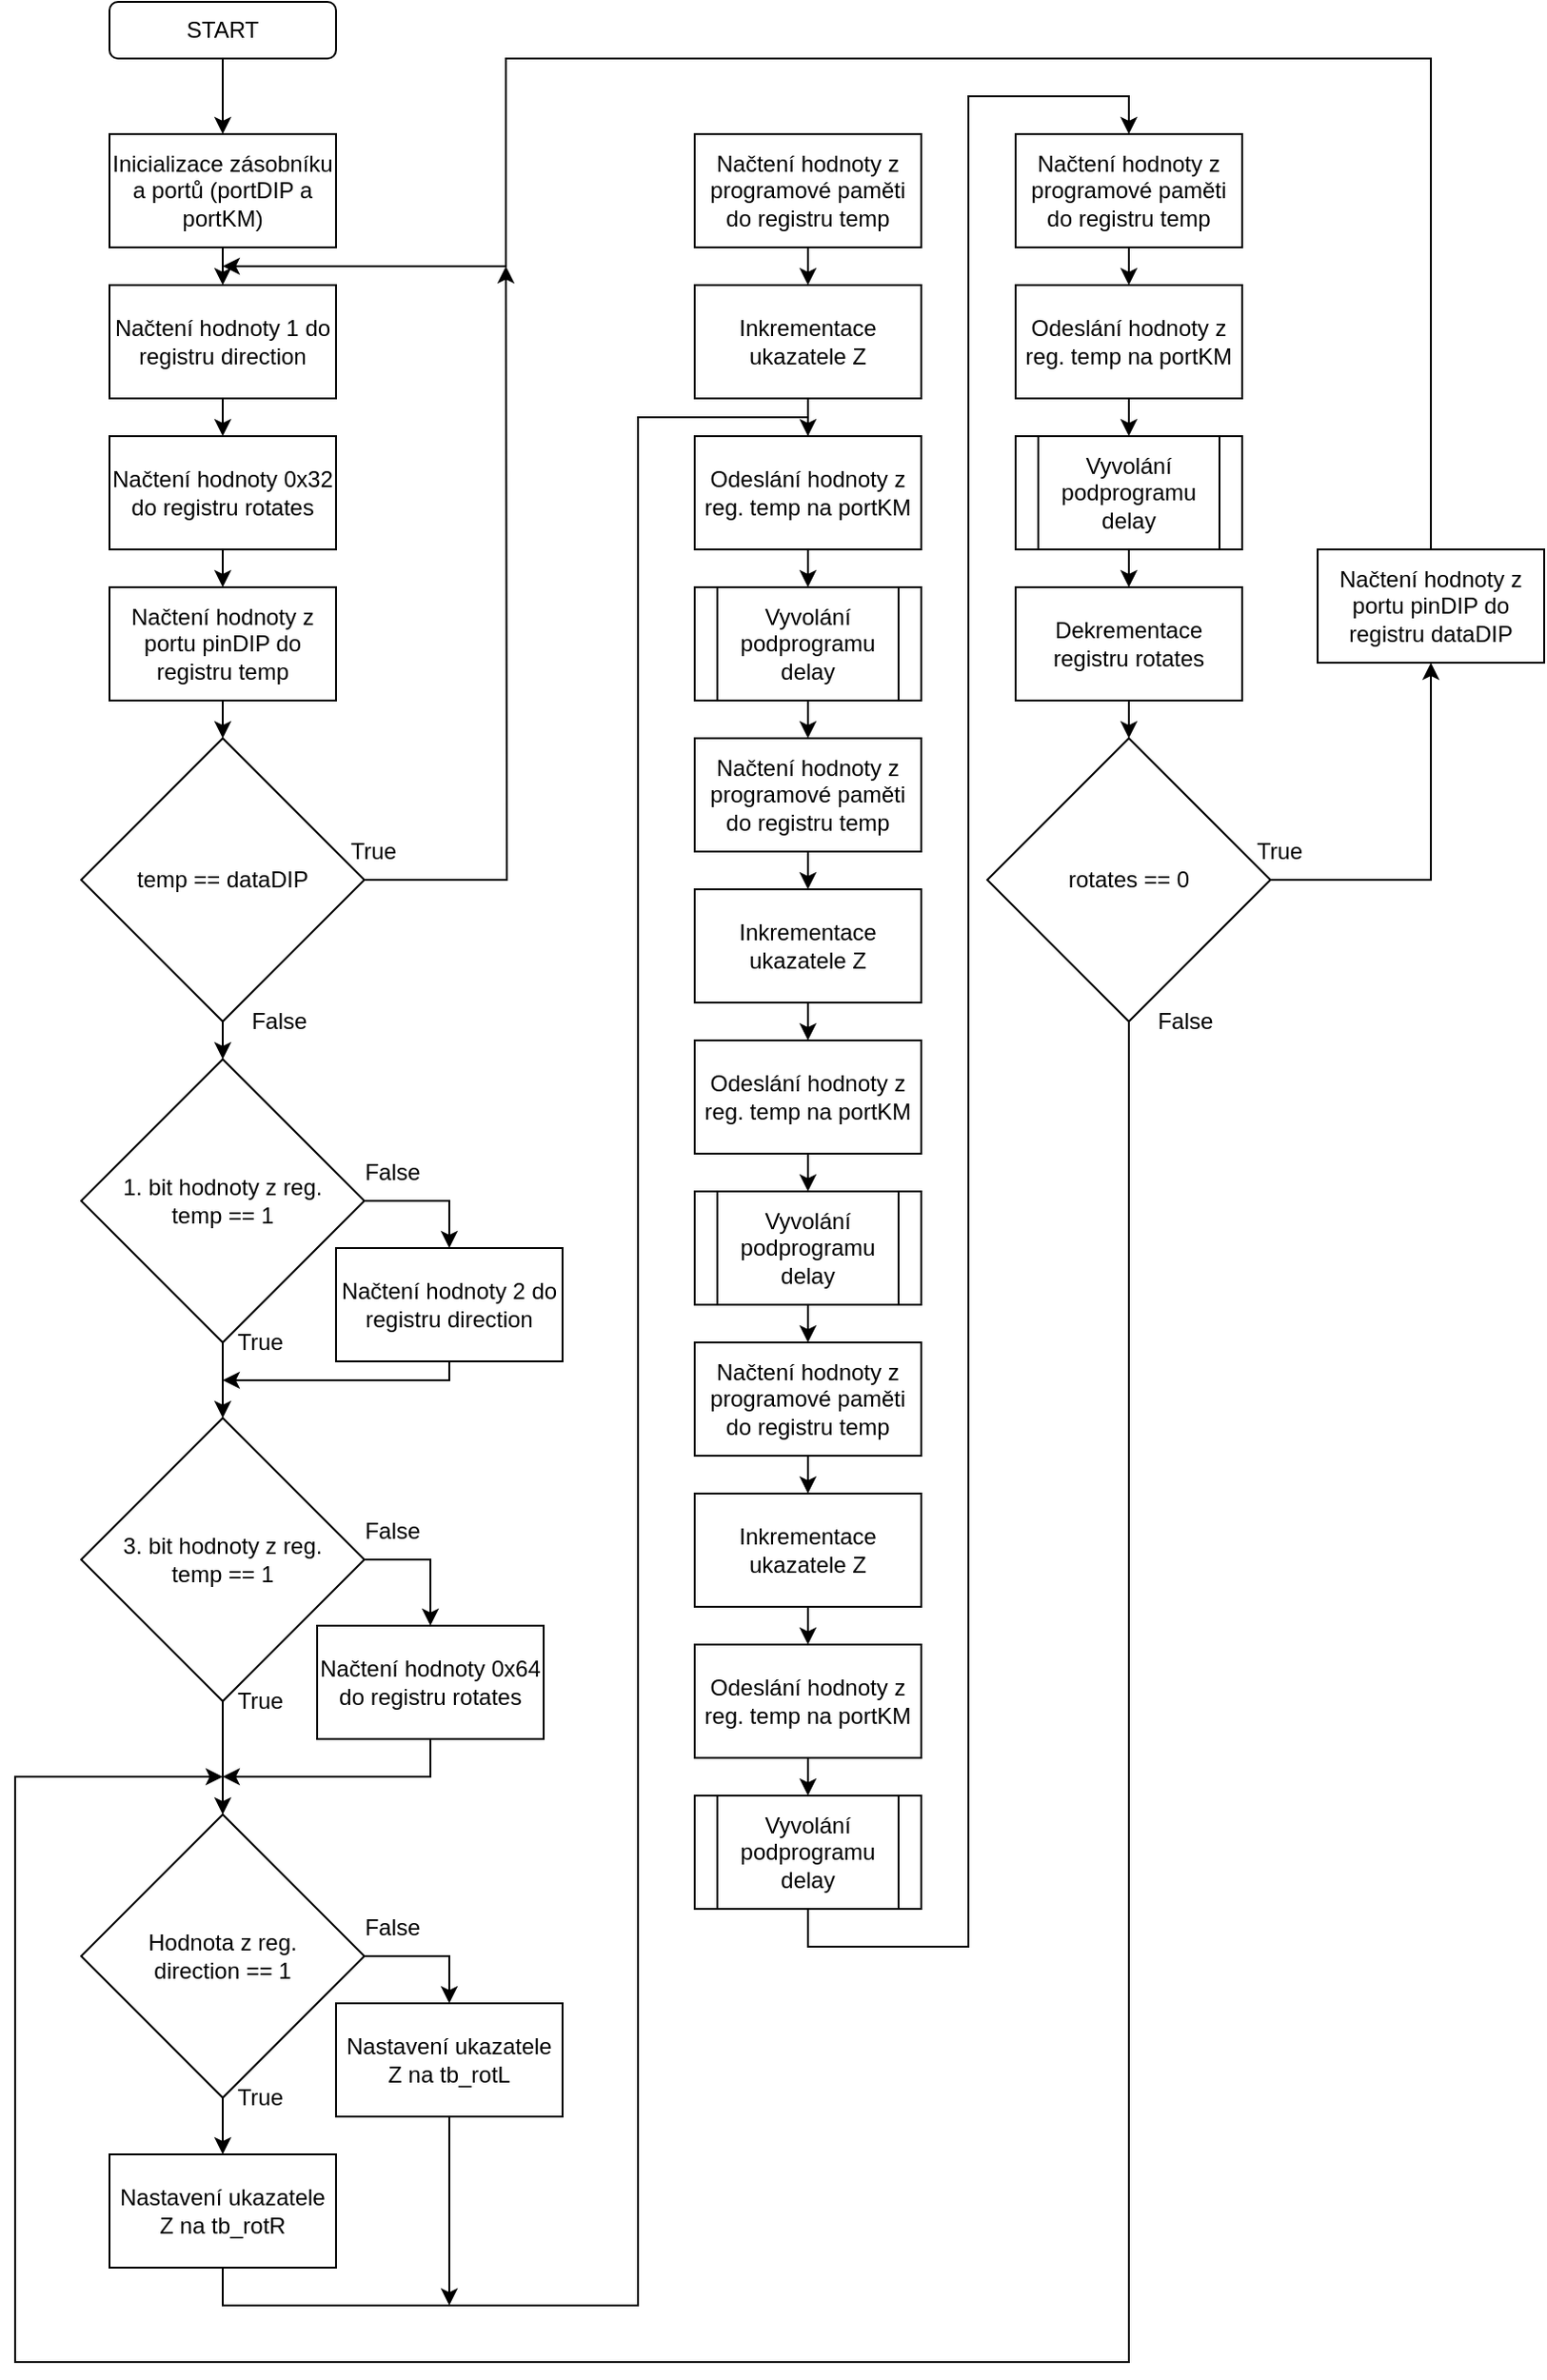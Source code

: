 <mxfile version="14.0.0" type="device"><diagram id="C5RBs43oDa-KdzZeNtuy" name="Page-1"><mxGraphModel dx="942" dy="614" grid="1" gridSize="10" guides="1" tooltips="1" connect="1" arrows="1" fold="1" page="1" pageScale="1" pageWidth="827" pageHeight="1169" math="0" shadow="0"><root><mxCell id="WIyWlLk6GJQsqaUBKTNV-0"/><mxCell id="WIyWlLk6GJQsqaUBKTNV-1" parent="WIyWlLk6GJQsqaUBKTNV-0"/><mxCell id="yIONJwBpqKB-5pfnVTeA-2" style="edgeStyle=orthogonalEdgeStyle;rounded=0;orthogonalLoop=1;jettySize=auto;html=1;exitX=0.5;exitY=1;exitDx=0;exitDy=0;" parent="WIyWlLk6GJQsqaUBKTNV-1" source="yIONJwBpqKB-5pfnVTeA-0" target="yIONJwBpqKB-5pfnVTeA-1" edge="1"><mxGeometry relative="1" as="geometry"/></mxCell><mxCell id="yIONJwBpqKB-5pfnVTeA-0" value="START" style="rounded=1;whiteSpace=wrap;html=1;" parent="WIyWlLk6GJQsqaUBKTNV-1" vertex="1"><mxGeometry x="80" y="90" width="120" height="30" as="geometry"/></mxCell><mxCell id="yIONJwBpqKB-5pfnVTeA-5" style="edgeStyle=orthogonalEdgeStyle;rounded=0;orthogonalLoop=1;jettySize=auto;html=1;exitX=0.5;exitY=1;exitDx=0;exitDy=0;entryX=0.5;entryY=0;entryDx=0;entryDy=0;" parent="WIyWlLk6GJQsqaUBKTNV-1" source="yIONJwBpqKB-5pfnVTeA-1" target="yIONJwBpqKB-5pfnVTeA-3" edge="1"><mxGeometry relative="1" as="geometry"/></mxCell><mxCell id="yIONJwBpqKB-5pfnVTeA-1" value="Inicializace zásobníku a portů (portDIP a portKM)" style="rounded=0;whiteSpace=wrap;html=1;" parent="WIyWlLk6GJQsqaUBKTNV-1" vertex="1"><mxGeometry x="80" y="160" width="120" height="60" as="geometry"/></mxCell><mxCell id="yIONJwBpqKB-5pfnVTeA-6" style="edgeStyle=orthogonalEdgeStyle;rounded=0;orthogonalLoop=1;jettySize=auto;html=1;exitX=0.5;exitY=1;exitDx=0;exitDy=0;entryX=0.5;entryY=0;entryDx=0;entryDy=0;" parent="WIyWlLk6GJQsqaUBKTNV-1" source="yIONJwBpqKB-5pfnVTeA-3" target="yIONJwBpqKB-5pfnVTeA-4" edge="1"><mxGeometry relative="1" as="geometry"/></mxCell><mxCell id="yIONJwBpqKB-5pfnVTeA-3" value="Načtení hodnoty 1 do registru direction" style="rounded=0;whiteSpace=wrap;html=1;" parent="WIyWlLk6GJQsqaUBKTNV-1" vertex="1"><mxGeometry x="80" y="240" width="120" height="60" as="geometry"/></mxCell><mxCell id="yIONJwBpqKB-5pfnVTeA-8" style="edgeStyle=orthogonalEdgeStyle;rounded=0;orthogonalLoop=1;jettySize=auto;html=1;exitX=0.5;exitY=1;exitDx=0;exitDy=0;entryX=0.5;entryY=0;entryDx=0;entryDy=0;" parent="WIyWlLk6GJQsqaUBKTNV-1" source="yIONJwBpqKB-5pfnVTeA-4" target="yIONJwBpqKB-5pfnVTeA-7" edge="1"><mxGeometry relative="1" as="geometry"/></mxCell><mxCell id="yIONJwBpqKB-5pfnVTeA-4" value="Načtení hodnoty 0x32 do registru rotates" style="rounded=0;whiteSpace=wrap;html=1;" parent="WIyWlLk6GJQsqaUBKTNV-1" vertex="1"><mxGeometry x="80" y="320" width="120" height="60" as="geometry"/></mxCell><mxCell id="JN8oQQiyEmT7iWMBsPDv-4" style="edgeStyle=orthogonalEdgeStyle;rounded=0;orthogonalLoop=1;jettySize=auto;html=1;exitX=0.5;exitY=1;exitDx=0;exitDy=0;entryX=0.5;entryY=0;entryDx=0;entryDy=0;" edge="1" parent="WIyWlLk6GJQsqaUBKTNV-1" source="yIONJwBpqKB-5pfnVTeA-7" target="JN8oQQiyEmT7iWMBsPDv-3"><mxGeometry relative="1" as="geometry"/></mxCell><mxCell id="yIONJwBpqKB-5pfnVTeA-7" value="Načtení hodnoty z portu pinDIP do registru temp" style="rounded=0;whiteSpace=wrap;html=1;" parent="WIyWlLk6GJQsqaUBKTNV-1" vertex="1"><mxGeometry x="80" y="400" width="120" height="60" as="geometry"/></mxCell><mxCell id="yIONJwBpqKB-5pfnVTeA-15" style="edgeStyle=orthogonalEdgeStyle;rounded=0;orthogonalLoop=1;jettySize=auto;html=1;exitX=0.5;exitY=1;exitDx=0;exitDy=0;" parent="WIyWlLk6GJQsqaUBKTNV-1" source="yIONJwBpqKB-5pfnVTeA-10" target="yIONJwBpqKB-5pfnVTeA-11" edge="1"><mxGeometry relative="1" as="geometry"/></mxCell><mxCell id="yIONJwBpqKB-5pfnVTeA-19" style="edgeStyle=orthogonalEdgeStyle;rounded=0;orthogonalLoop=1;jettySize=auto;html=1;exitX=1;exitY=0.5;exitDx=0;exitDy=0;entryX=0.5;entryY=0;entryDx=0;entryDy=0;" parent="WIyWlLk6GJQsqaUBKTNV-1" source="yIONJwBpqKB-5pfnVTeA-10" target="yIONJwBpqKB-5pfnVTeA-17" edge="1"><mxGeometry relative="1" as="geometry"/></mxCell><mxCell id="yIONJwBpqKB-5pfnVTeA-10" value="1. bit hodnoty z reg.&lt;br&gt;temp == 1" style="rhombus;whiteSpace=wrap;html=1;" parent="WIyWlLk6GJQsqaUBKTNV-1" vertex="1"><mxGeometry x="65" y="650" width="150" height="150" as="geometry"/></mxCell><mxCell id="yIONJwBpqKB-5pfnVTeA-18" style="edgeStyle=orthogonalEdgeStyle;rounded=0;orthogonalLoop=1;jettySize=auto;html=1;exitX=1;exitY=0.5;exitDx=0;exitDy=0;entryX=0.5;entryY=0;entryDx=0;entryDy=0;" parent="WIyWlLk6GJQsqaUBKTNV-1" source="yIONJwBpqKB-5pfnVTeA-11" target="yIONJwBpqKB-5pfnVTeA-16" edge="1"><mxGeometry relative="1" as="geometry"/></mxCell><mxCell id="yIONJwBpqKB-5pfnVTeA-24" style="edgeStyle=orthogonalEdgeStyle;rounded=0;orthogonalLoop=1;jettySize=auto;html=1;exitX=0.5;exitY=1;exitDx=0;exitDy=0;" parent="WIyWlLk6GJQsqaUBKTNV-1" source="yIONJwBpqKB-5pfnVTeA-11" target="yIONJwBpqKB-5pfnVTeA-23" edge="1"><mxGeometry relative="1" as="geometry"/></mxCell><mxCell id="yIONJwBpqKB-5pfnVTeA-11" value="3. bit hodnoty z reg.&lt;br&gt;temp == 1" style="rhombus;whiteSpace=wrap;html=1;" parent="WIyWlLk6GJQsqaUBKTNV-1" vertex="1"><mxGeometry x="65" y="840" width="150" height="150" as="geometry"/></mxCell><mxCell id="yIONJwBpqKB-5pfnVTeA-13" value="False" style="text;html=1;strokeColor=none;fillColor=none;align=center;verticalAlign=middle;whiteSpace=wrap;rounded=0;" parent="WIyWlLk6GJQsqaUBKTNV-1" vertex="1"><mxGeometry x="210" y="700" width="40" height="20" as="geometry"/></mxCell><mxCell id="yIONJwBpqKB-5pfnVTeA-14" value="True" style="text;html=1;strokeColor=none;fillColor=none;align=center;verticalAlign=middle;whiteSpace=wrap;rounded=0;" parent="WIyWlLk6GJQsqaUBKTNV-1" vertex="1"><mxGeometry x="140" y="790" width="40" height="20" as="geometry"/></mxCell><mxCell id="yIONJwBpqKB-5pfnVTeA-25" style="edgeStyle=orthogonalEdgeStyle;rounded=0;orthogonalLoop=1;jettySize=auto;html=1;exitX=0.5;exitY=1;exitDx=0;exitDy=0;" parent="WIyWlLk6GJQsqaUBKTNV-1" source="yIONJwBpqKB-5pfnVTeA-16" edge="1"><mxGeometry relative="1" as="geometry"><mxPoint x="140" y="1030" as="targetPoint"/><Array as="points"><mxPoint x="250" y="1030"/></Array></mxGeometry></mxCell><mxCell id="yIONJwBpqKB-5pfnVTeA-16" value="Načtení hodnoty 0x64 do registru rotates" style="rounded=0;whiteSpace=wrap;html=1;" parent="WIyWlLk6GJQsqaUBKTNV-1" vertex="1"><mxGeometry x="190" y="950" width="120" height="60" as="geometry"/></mxCell><mxCell id="yIONJwBpqKB-5pfnVTeA-20" style="edgeStyle=orthogonalEdgeStyle;rounded=0;orthogonalLoop=1;jettySize=auto;html=1;exitX=0.5;exitY=1;exitDx=0;exitDy=0;" parent="WIyWlLk6GJQsqaUBKTNV-1" source="yIONJwBpqKB-5pfnVTeA-17" edge="1"><mxGeometry relative="1" as="geometry"><mxPoint x="140" y="820" as="targetPoint"/><Array as="points"><mxPoint x="260" y="820"/></Array></mxGeometry></mxCell><mxCell id="yIONJwBpqKB-5pfnVTeA-17" value="Načtení hodnoty 2 do registru direction" style="rounded=0;whiteSpace=wrap;html=1;" parent="WIyWlLk6GJQsqaUBKTNV-1" vertex="1"><mxGeometry x="200" y="750" width="120" height="60" as="geometry"/></mxCell><mxCell id="yIONJwBpqKB-5pfnVTeA-21" value="False" style="text;html=1;strokeColor=none;fillColor=none;align=center;verticalAlign=middle;whiteSpace=wrap;rounded=0;" parent="WIyWlLk6GJQsqaUBKTNV-1" vertex="1"><mxGeometry x="210" y="890" width="40" height="20" as="geometry"/></mxCell><mxCell id="yIONJwBpqKB-5pfnVTeA-22" value="True" style="text;html=1;strokeColor=none;fillColor=none;align=center;verticalAlign=middle;whiteSpace=wrap;rounded=0;" parent="WIyWlLk6GJQsqaUBKTNV-1" vertex="1"><mxGeometry x="140" y="980" width="40" height="20" as="geometry"/></mxCell><mxCell id="yIONJwBpqKB-5pfnVTeA-30" style="edgeStyle=orthogonalEdgeStyle;rounded=0;orthogonalLoop=1;jettySize=auto;html=1;exitX=1;exitY=0.5;exitDx=0;exitDy=0;entryX=0.5;entryY=0;entryDx=0;entryDy=0;" parent="WIyWlLk6GJQsqaUBKTNV-1" source="yIONJwBpqKB-5pfnVTeA-23" target="yIONJwBpqKB-5pfnVTeA-27" edge="1"><mxGeometry relative="1" as="geometry"/></mxCell><mxCell id="yIONJwBpqKB-5pfnVTeA-23" value="Hodnota z reg.&lt;br&gt;direction == 1" style="rhombus;whiteSpace=wrap;html=1;" parent="WIyWlLk6GJQsqaUBKTNV-1" vertex="1"><mxGeometry x="65" y="1050" width="150" height="150" as="geometry"/></mxCell><mxCell id="yIONJwBpqKB-5pfnVTeA-29" style="edgeStyle=orthogonalEdgeStyle;rounded=0;orthogonalLoop=1;jettySize=auto;html=1;exitX=0;exitY=0.5;exitDx=0;exitDy=0;entryX=0.5;entryY=0;entryDx=0;entryDy=0;" parent="WIyWlLk6GJQsqaUBKTNV-1" source="yIONJwBpqKB-5pfnVTeA-26" target="yIONJwBpqKB-5pfnVTeA-28" edge="1"><mxGeometry relative="1" as="geometry"/></mxCell><mxCell id="yIONJwBpqKB-5pfnVTeA-26" value="True" style="text;html=1;strokeColor=none;fillColor=none;align=center;verticalAlign=middle;whiteSpace=wrap;rounded=0;" parent="WIyWlLk6GJQsqaUBKTNV-1" vertex="1"><mxGeometry x="140" y="1190" width="40" height="20" as="geometry"/></mxCell><mxCell id="yIONJwBpqKB-5pfnVTeA-40" style="edgeStyle=orthogonalEdgeStyle;rounded=0;orthogonalLoop=1;jettySize=auto;html=1;exitX=0.5;exitY=1;exitDx=0;exitDy=0;" parent="WIyWlLk6GJQsqaUBKTNV-1" source="yIONJwBpqKB-5pfnVTeA-27" edge="1"><mxGeometry relative="1" as="geometry"><mxPoint x="260" y="1310" as="targetPoint"/></mxGeometry></mxCell><mxCell id="yIONJwBpqKB-5pfnVTeA-27" value="Nastavení ukazatele Z na tb_rotL" style="rounded=0;whiteSpace=wrap;html=1;" parent="WIyWlLk6GJQsqaUBKTNV-1" vertex="1"><mxGeometry x="200" y="1150" width="120" height="60" as="geometry"/></mxCell><mxCell id="yIONJwBpqKB-5pfnVTeA-39" style="edgeStyle=orthogonalEdgeStyle;rounded=0;orthogonalLoop=1;jettySize=auto;html=1;exitX=0.5;exitY=1;exitDx=0;exitDy=0;entryX=0.5;entryY=0;entryDx=0;entryDy=0;" parent="WIyWlLk6GJQsqaUBKTNV-1" source="yIONJwBpqKB-5pfnVTeA-28" edge="1"><mxGeometry relative="1" as="geometry"><Array as="points"><mxPoint x="140" y="1310"/><mxPoint x="360" y="1310"/><mxPoint x="360" y="310"/><mxPoint x="450" y="310"/></Array><mxPoint x="450" y="330" as="targetPoint"/></mxGeometry></mxCell><mxCell id="yIONJwBpqKB-5pfnVTeA-28" value="Nastavení ukazatele Z na tb_rotR" style="rounded=0;whiteSpace=wrap;html=1;" parent="WIyWlLk6GJQsqaUBKTNV-1" vertex="1"><mxGeometry x="80" y="1230" width="120" height="60" as="geometry"/></mxCell><mxCell id="yIONJwBpqKB-5pfnVTeA-31" value="False" style="text;html=1;strokeColor=none;fillColor=none;align=center;verticalAlign=middle;whiteSpace=wrap;rounded=0;" parent="WIyWlLk6GJQsqaUBKTNV-1" vertex="1"><mxGeometry x="210" y="1100" width="40" height="20" as="geometry"/></mxCell><mxCell id="yIONJwBpqKB-5pfnVTeA-34" style="edgeStyle=orthogonalEdgeStyle;rounded=0;orthogonalLoop=1;jettySize=auto;html=1;exitX=0.5;exitY=1;exitDx=0;exitDy=0;entryX=0.5;entryY=0;entryDx=0;entryDy=0;" parent="WIyWlLk6GJQsqaUBKTNV-1" source="yIONJwBpqKB-5pfnVTeA-32" target="yIONJwBpqKB-5pfnVTeA-33" edge="1"><mxGeometry relative="1" as="geometry"/></mxCell><mxCell id="yIONJwBpqKB-5pfnVTeA-32" value="Načtení hodnoty z programové paměti do registru temp" style="rounded=0;whiteSpace=wrap;html=1;" parent="WIyWlLk6GJQsqaUBKTNV-1" vertex="1"><mxGeometry x="390" y="160" width="120" height="60" as="geometry"/></mxCell><mxCell id="yIONJwBpqKB-5pfnVTeA-37" style="edgeStyle=orthogonalEdgeStyle;rounded=0;orthogonalLoop=1;jettySize=auto;html=1;exitX=0.5;exitY=1;exitDx=0;exitDy=0;" parent="WIyWlLk6GJQsqaUBKTNV-1" source="yIONJwBpqKB-5pfnVTeA-33" target="yIONJwBpqKB-5pfnVTeA-35" edge="1"><mxGeometry relative="1" as="geometry"/></mxCell><mxCell id="yIONJwBpqKB-5pfnVTeA-33" value="Inkrementace ukazatele Z" style="rounded=0;whiteSpace=wrap;html=1;" parent="WIyWlLk6GJQsqaUBKTNV-1" vertex="1"><mxGeometry x="390" y="240" width="120" height="60" as="geometry"/></mxCell><mxCell id="yIONJwBpqKB-5pfnVTeA-38" style="edgeStyle=orthogonalEdgeStyle;rounded=0;orthogonalLoop=1;jettySize=auto;html=1;exitX=0.5;exitY=1;exitDx=0;exitDy=0;entryX=0.5;entryY=0;entryDx=0;entryDy=0;" parent="WIyWlLk6GJQsqaUBKTNV-1" source="yIONJwBpqKB-5pfnVTeA-35" target="yIONJwBpqKB-5pfnVTeA-36" edge="1"><mxGeometry relative="1" as="geometry"/></mxCell><mxCell id="yIONJwBpqKB-5pfnVTeA-35" value="Odeslání hodnoty z reg. temp na portKM" style="rounded=0;whiteSpace=wrap;html=1;" parent="WIyWlLk6GJQsqaUBKTNV-1" vertex="1"><mxGeometry x="390" y="320" width="120" height="60" as="geometry"/></mxCell><mxCell id="yIONJwBpqKB-5pfnVTeA-45" style="edgeStyle=orthogonalEdgeStyle;rounded=0;orthogonalLoop=1;jettySize=auto;html=1;exitX=0.5;exitY=1;exitDx=0;exitDy=0;entryX=0.5;entryY=0;entryDx=0;entryDy=0;" parent="WIyWlLk6GJQsqaUBKTNV-1" source="yIONJwBpqKB-5pfnVTeA-36" target="yIONJwBpqKB-5pfnVTeA-41" edge="1"><mxGeometry relative="1" as="geometry"/></mxCell><mxCell id="yIONJwBpqKB-5pfnVTeA-36" value="Vyvolání podprogramu delay" style="shape=process;whiteSpace=wrap;html=1;backgroundOutline=1;" parent="WIyWlLk6GJQsqaUBKTNV-1" vertex="1"><mxGeometry x="390" y="400" width="120" height="60" as="geometry"/></mxCell><mxCell id="yIONJwBpqKB-5pfnVTeA-46" style="edgeStyle=orthogonalEdgeStyle;rounded=0;orthogonalLoop=1;jettySize=auto;html=1;exitX=0.5;exitY=1;exitDx=0;exitDy=0;entryX=0.5;entryY=0;entryDx=0;entryDy=0;" parent="WIyWlLk6GJQsqaUBKTNV-1" source="yIONJwBpqKB-5pfnVTeA-41" target="yIONJwBpqKB-5pfnVTeA-42" edge="1"><mxGeometry relative="1" as="geometry"/></mxCell><mxCell id="yIONJwBpqKB-5pfnVTeA-41" value="Načtení hodnoty z programové paměti do registru temp" style="rounded=0;whiteSpace=wrap;html=1;" parent="WIyWlLk6GJQsqaUBKTNV-1" vertex="1"><mxGeometry x="390" y="480" width="120" height="60" as="geometry"/></mxCell><mxCell id="yIONJwBpqKB-5pfnVTeA-47" style="edgeStyle=orthogonalEdgeStyle;rounded=0;orthogonalLoop=1;jettySize=auto;html=1;exitX=0.5;exitY=1;exitDx=0;exitDy=0;entryX=0.5;entryY=0;entryDx=0;entryDy=0;" parent="WIyWlLk6GJQsqaUBKTNV-1" source="yIONJwBpqKB-5pfnVTeA-42" target="yIONJwBpqKB-5pfnVTeA-43" edge="1"><mxGeometry relative="1" as="geometry"/></mxCell><mxCell id="yIONJwBpqKB-5pfnVTeA-42" value="Inkrementace ukazatele Z" style="rounded=0;whiteSpace=wrap;html=1;" parent="WIyWlLk6GJQsqaUBKTNV-1" vertex="1"><mxGeometry x="390" y="560" width="120" height="60" as="geometry"/></mxCell><mxCell id="yIONJwBpqKB-5pfnVTeA-48" style="edgeStyle=orthogonalEdgeStyle;rounded=0;orthogonalLoop=1;jettySize=auto;html=1;exitX=0.5;exitY=1;exitDx=0;exitDy=0;entryX=0.5;entryY=0;entryDx=0;entryDy=0;" parent="WIyWlLk6GJQsqaUBKTNV-1" source="yIONJwBpqKB-5pfnVTeA-43" target="yIONJwBpqKB-5pfnVTeA-44" edge="1"><mxGeometry relative="1" as="geometry"/></mxCell><mxCell id="yIONJwBpqKB-5pfnVTeA-43" value="Odeslání hodnoty z reg. temp na portKM" style="rounded=0;whiteSpace=wrap;html=1;" parent="WIyWlLk6GJQsqaUBKTNV-1" vertex="1"><mxGeometry x="390" y="640" width="120" height="60" as="geometry"/></mxCell><mxCell id="yIONJwBpqKB-5pfnVTeA-53" style="edgeStyle=orthogonalEdgeStyle;rounded=0;orthogonalLoop=1;jettySize=auto;html=1;exitX=0.5;exitY=1;exitDx=0;exitDy=0;entryX=0.5;entryY=0;entryDx=0;entryDy=0;" parent="WIyWlLk6GJQsqaUBKTNV-1" source="yIONJwBpqKB-5pfnVTeA-44" target="yIONJwBpqKB-5pfnVTeA-49" edge="1"><mxGeometry relative="1" as="geometry"/></mxCell><mxCell id="yIONJwBpqKB-5pfnVTeA-44" value="Vyvolání podprogramu delay" style="shape=process;whiteSpace=wrap;html=1;backgroundOutline=1;" parent="WIyWlLk6GJQsqaUBKTNV-1" vertex="1"><mxGeometry x="390" y="720" width="120" height="60" as="geometry"/></mxCell><mxCell id="yIONJwBpqKB-5pfnVTeA-54" style="edgeStyle=orthogonalEdgeStyle;rounded=0;orthogonalLoop=1;jettySize=auto;html=1;exitX=0.5;exitY=1;exitDx=0;exitDy=0;entryX=0.5;entryY=0;entryDx=0;entryDy=0;" parent="WIyWlLk6GJQsqaUBKTNV-1" source="yIONJwBpqKB-5pfnVTeA-49" target="yIONJwBpqKB-5pfnVTeA-50" edge="1"><mxGeometry relative="1" as="geometry"/></mxCell><mxCell id="yIONJwBpqKB-5pfnVTeA-49" value="Načtení hodnoty z programové paměti do registru temp" style="rounded=0;whiteSpace=wrap;html=1;" parent="WIyWlLk6GJQsqaUBKTNV-1" vertex="1"><mxGeometry x="390" y="800" width="120" height="60" as="geometry"/></mxCell><mxCell id="yIONJwBpqKB-5pfnVTeA-55" style="edgeStyle=orthogonalEdgeStyle;rounded=0;orthogonalLoop=1;jettySize=auto;html=1;exitX=0.5;exitY=1;exitDx=0;exitDy=0;entryX=0.5;entryY=0;entryDx=0;entryDy=0;" parent="WIyWlLk6GJQsqaUBKTNV-1" source="yIONJwBpqKB-5pfnVTeA-50" target="yIONJwBpqKB-5pfnVTeA-51" edge="1"><mxGeometry relative="1" as="geometry"/></mxCell><mxCell id="yIONJwBpqKB-5pfnVTeA-50" value="Inkrementace ukazatele Z" style="rounded=0;whiteSpace=wrap;html=1;" parent="WIyWlLk6GJQsqaUBKTNV-1" vertex="1"><mxGeometry x="390" y="880" width="120" height="60" as="geometry"/></mxCell><mxCell id="yIONJwBpqKB-5pfnVTeA-56" style="edgeStyle=orthogonalEdgeStyle;rounded=0;orthogonalLoop=1;jettySize=auto;html=1;exitX=0.5;exitY=1;exitDx=0;exitDy=0;entryX=0.5;entryY=0;entryDx=0;entryDy=0;" parent="WIyWlLk6GJQsqaUBKTNV-1" source="yIONJwBpqKB-5pfnVTeA-51" target="yIONJwBpqKB-5pfnVTeA-52" edge="1"><mxGeometry relative="1" as="geometry"/></mxCell><mxCell id="yIONJwBpqKB-5pfnVTeA-51" value="Odeslání hodnoty z reg. temp na portKM" style="rounded=0;whiteSpace=wrap;html=1;" parent="WIyWlLk6GJQsqaUBKTNV-1" vertex="1"><mxGeometry x="390" y="960" width="120" height="60" as="geometry"/></mxCell><mxCell id="yIONJwBpqKB-5pfnVTeA-61" style="edgeStyle=orthogonalEdgeStyle;rounded=0;orthogonalLoop=1;jettySize=auto;html=1;exitX=0.5;exitY=1;exitDx=0;exitDy=0;entryX=0.5;entryY=0;entryDx=0;entryDy=0;" parent="WIyWlLk6GJQsqaUBKTNV-1" source="yIONJwBpqKB-5pfnVTeA-52" target="yIONJwBpqKB-5pfnVTeA-57" edge="1"><mxGeometry relative="1" as="geometry"/></mxCell><mxCell id="yIONJwBpqKB-5pfnVTeA-52" value="Vyvolání podprogramu delay" style="shape=process;whiteSpace=wrap;html=1;backgroundOutline=1;" parent="WIyWlLk6GJQsqaUBKTNV-1" vertex="1"><mxGeometry x="390" y="1040" width="120" height="60" as="geometry"/></mxCell><mxCell id="yIONJwBpqKB-5pfnVTeA-65" style="edgeStyle=orthogonalEdgeStyle;rounded=0;orthogonalLoop=1;jettySize=auto;html=1;exitX=0.5;exitY=1;exitDx=0;exitDy=0;entryX=0.5;entryY=0;entryDx=0;entryDy=0;" parent="WIyWlLk6GJQsqaUBKTNV-1" source="yIONJwBpqKB-5pfnVTeA-57" target="yIONJwBpqKB-5pfnVTeA-59" edge="1"><mxGeometry relative="1" as="geometry"/></mxCell><mxCell id="yIONJwBpqKB-5pfnVTeA-57" value="Načtení hodnoty z programové paměti do registru temp" style="rounded=0;whiteSpace=wrap;html=1;" parent="WIyWlLk6GJQsqaUBKTNV-1" vertex="1"><mxGeometry x="560" y="160" width="120" height="60" as="geometry"/></mxCell><mxCell id="yIONJwBpqKB-5pfnVTeA-66" style="edgeStyle=orthogonalEdgeStyle;rounded=0;orthogonalLoop=1;jettySize=auto;html=1;exitX=0.5;exitY=1;exitDx=0;exitDy=0;entryX=0.5;entryY=0;entryDx=0;entryDy=0;" parent="WIyWlLk6GJQsqaUBKTNV-1" source="yIONJwBpqKB-5pfnVTeA-59" target="yIONJwBpqKB-5pfnVTeA-60" edge="1"><mxGeometry relative="1" as="geometry"/></mxCell><mxCell id="yIONJwBpqKB-5pfnVTeA-59" value="Odeslání hodnoty z reg. temp na portKM" style="rounded=0;whiteSpace=wrap;html=1;" parent="WIyWlLk6GJQsqaUBKTNV-1" vertex="1"><mxGeometry x="560" y="240" width="120" height="60" as="geometry"/></mxCell><mxCell id="yIONJwBpqKB-5pfnVTeA-69" style="edgeStyle=orthogonalEdgeStyle;rounded=0;orthogonalLoop=1;jettySize=auto;html=1;exitX=0.5;exitY=1;exitDx=0;exitDy=0;entryX=0.5;entryY=0;entryDx=0;entryDy=0;" parent="WIyWlLk6GJQsqaUBKTNV-1" source="yIONJwBpqKB-5pfnVTeA-60" target="yIONJwBpqKB-5pfnVTeA-67" edge="1"><mxGeometry relative="1" as="geometry"/></mxCell><mxCell id="yIONJwBpqKB-5pfnVTeA-60" value="Vyvolání podprogramu delay" style="shape=process;whiteSpace=wrap;html=1;backgroundOutline=1;" parent="WIyWlLk6GJQsqaUBKTNV-1" vertex="1"><mxGeometry x="560" y="320" width="120" height="60" as="geometry"/></mxCell><mxCell id="yIONJwBpqKB-5pfnVTeA-71" style="edgeStyle=orthogonalEdgeStyle;rounded=0;orthogonalLoop=1;jettySize=auto;html=1;exitX=0.5;exitY=1;exitDx=0;exitDy=0;entryX=0.5;entryY=0;entryDx=0;entryDy=0;" parent="WIyWlLk6GJQsqaUBKTNV-1" source="yIONJwBpqKB-5pfnVTeA-67" target="yIONJwBpqKB-5pfnVTeA-70" edge="1"><mxGeometry relative="1" as="geometry"/></mxCell><mxCell id="yIONJwBpqKB-5pfnVTeA-67" value="Dekrementace registru rotates" style="rounded=0;whiteSpace=wrap;html=1;" parent="WIyWlLk6GJQsqaUBKTNV-1" vertex="1"><mxGeometry x="560" y="400" width="120" height="60" as="geometry"/></mxCell><mxCell id="JN8oQQiyEmT7iWMBsPDv-1" style="edgeStyle=orthogonalEdgeStyle;rounded=0;orthogonalLoop=1;jettySize=auto;html=1;exitX=0.5;exitY=1;exitDx=0;exitDy=0;" edge="1" parent="WIyWlLk6GJQsqaUBKTNV-1" source="yIONJwBpqKB-5pfnVTeA-70"><mxGeometry relative="1" as="geometry"><mxPoint x="140" y="1030" as="targetPoint"/><Array as="points"><mxPoint x="620" y="1340"/><mxPoint x="30" y="1340"/><mxPoint x="30" y="1030"/></Array></mxGeometry></mxCell><mxCell id="JN8oQQiyEmT7iWMBsPDv-2" style="edgeStyle=orthogonalEdgeStyle;rounded=0;orthogonalLoop=1;jettySize=auto;html=1;exitX=1;exitY=0.5;exitDx=0;exitDy=0;entryX=0.5;entryY=1;entryDx=0;entryDy=0;" edge="1" parent="WIyWlLk6GJQsqaUBKTNV-1" source="yIONJwBpqKB-5pfnVTeA-70" target="JN8oQQiyEmT7iWMBsPDv-0"><mxGeometry relative="1" as="geometry"/></mxCell><mxCell id="yIONJwBpqKB-5pfnVTeA-70" value="rotates == 0" style="rhombus;whiteSpace=wrap;html=1;" parent="WIyWlLk6GJQsqaUBKTNV-1" vertex="1"><mxGeometry x="545" y="480" width="150" height="150" as="geometry"/></mxCell><mxCell id="yIONJwBpqKB-5pfnVTeA-73" value="True" style="text;html=1;strokeColor=none;fillColor=none;align=center;verticalAlign=middle;whiteSpace=wrap;rounded=0;" parent="WIyWlLk6GJQsqaUBKTNV-1" vertex="1"><mxGeometry x="680" y="530" width="40" height="20" as="geometry"/></mxCell><mxCell id="yIONJwBpqKB-5pfnVTeA-74" value="False" style="text;html=1;strokeColor=none;fillColor=none;align=center;verticalAlign=middle;whiteSpace=wrap;rounded=0;" parent="WIyWlLk6GJQsqaUBKTNV-1" vertex="1"><mxGeometry x="630" y="620" width="40" height="20" as="geometry"/></mxCell><mxCell id="JN8oQQiyEmT7iWMBsPDv-6" style="edgeStyle=orthogonalEdgeStyle;rounded=0;orthogonalLoop=1;jettySize=auto;html=1;exitX=0.5;exitY=0;exitDx=0;exitDy=0;" edge="1" parent="WIyWlLk6GJQsqaUBKTNV-1" source="JN8oQQiyEmT7iWMBsPDv-0"><mxGeometry relative="1" as="geometry"><mxPoint x="140" y="230" as="targetPoint"/><Array as="points"><mxPoint x="780" y="120"/><mxPoint x="290" y="120"/><mxPoint x="290" y="230"/></Array></mxGeometry></mxCell><mxCell id="JN8oQQiyEmT7iWMBsPDv-0" value="Načtení hodnoty z portu pinDIP do registru dataDIP" style="rounded=0;whiteSpace=wrap;html=1;" vertex="1" parent="WIyWlLk6GJQsqaUBKTNV-1"><mxGeometry x="720" y="380" width="120" height="60" as="geometry"/></mxCell><mxCell id="JN8oQQiyEmT7iWMBsPDv-5" style="edgeStyle=orthogonalEdgeStyle;rounded=0;orthogonalLoop=1;jettySize=auto;html=1;exitX=0.5;exitY=1;exitDx=0;exitDy=0;entryX=0.5;entryY=0;entryDx=0;entryDy=0;" edge="1" parent="WIyWlLk6GJQsqaUBKTNV-1" source="JN8oQQiyEmT7iWMBsPDv-3" target="yIONJwBpqKB-5pfnVTeA-10"><mxGeometry relative="1" as="geometry"/></mxCell><mxCell id="JN8oQQiyEmT7iWMBsPDv-9" style="edgeStyle=orthogonalEdgeStyle;rounded=0;orthogonalLoop=1;jettySize=auto;html=1;exitX=1;exitY=0.5;exitDx=0;exitDy=0;" edge="1" parent="WIyWlLk6GJQsqaUBKTNV-1" source="JN8oQQiyEmT7iWMBsPDv-3"><mxGeometry relative="1" as="geometry"><mxPoint x="290" y="230" as="targetPoint"/></mxGeometry></mxCell><mxCell id="JN8oQQiyEmT7iWMBsPDv-3" value="temp == dataDIP" style="rhombus;whiteSpace=wrap;html=1;" vertex="1" parent="WIyWlLk6GJQsqaUBKTNV-1"><mxGeometry x="65" y="480" width="150" height="150" as="geometry"/></mxCell><mxCell id="JN8oQQiyEmT7iWMBsPDv-7" value="False" style="text;html=1;strokeColor=none;fillColor=none;align=center;verticalAlign=middle;whiteSpace=wrap;rounded=0;" vertex="1" parent="WIyWlLk6GJQsqaUBKTNV-1"><mxGeometry x="150" y="620" width="40" height="20" as="geometry"/></mxCell><mxCell id="JN8oQQiyEmT7iWMBsPDv-8" value="True" style="text;html=1;strokeColor=none;fillColor=none;align=center;verticalAlign=middle;whiteSpace=wrap;rounded=0;" vertex="1" parent="WIyWlLk6GJQsqaUBKTNV-1"><mxGeometry x="200" y="530" width="40" height="20" as="geometry"/></mxCell></root></mxGraphModel></diagram></mxfile>